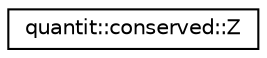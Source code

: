 digraph "Graphical Class Hierarchy"
{
 // LATEX_PDF_SIZE
  edge [fontname="Helvetica",fontsize="10",labelfontname="Helvetica",labelfontsize="10"];
  node [fontname="Helvetica",fontsize="10",shape=record];
  rankdir="LR";
  Node0 [label="quantit::conserved::Z",height=0.2,width=0.4,color="black", fillcolor="white", style="filled",URL="$classquantit_1_1conserved_1_1Z.html",tooltip=" "];
}

